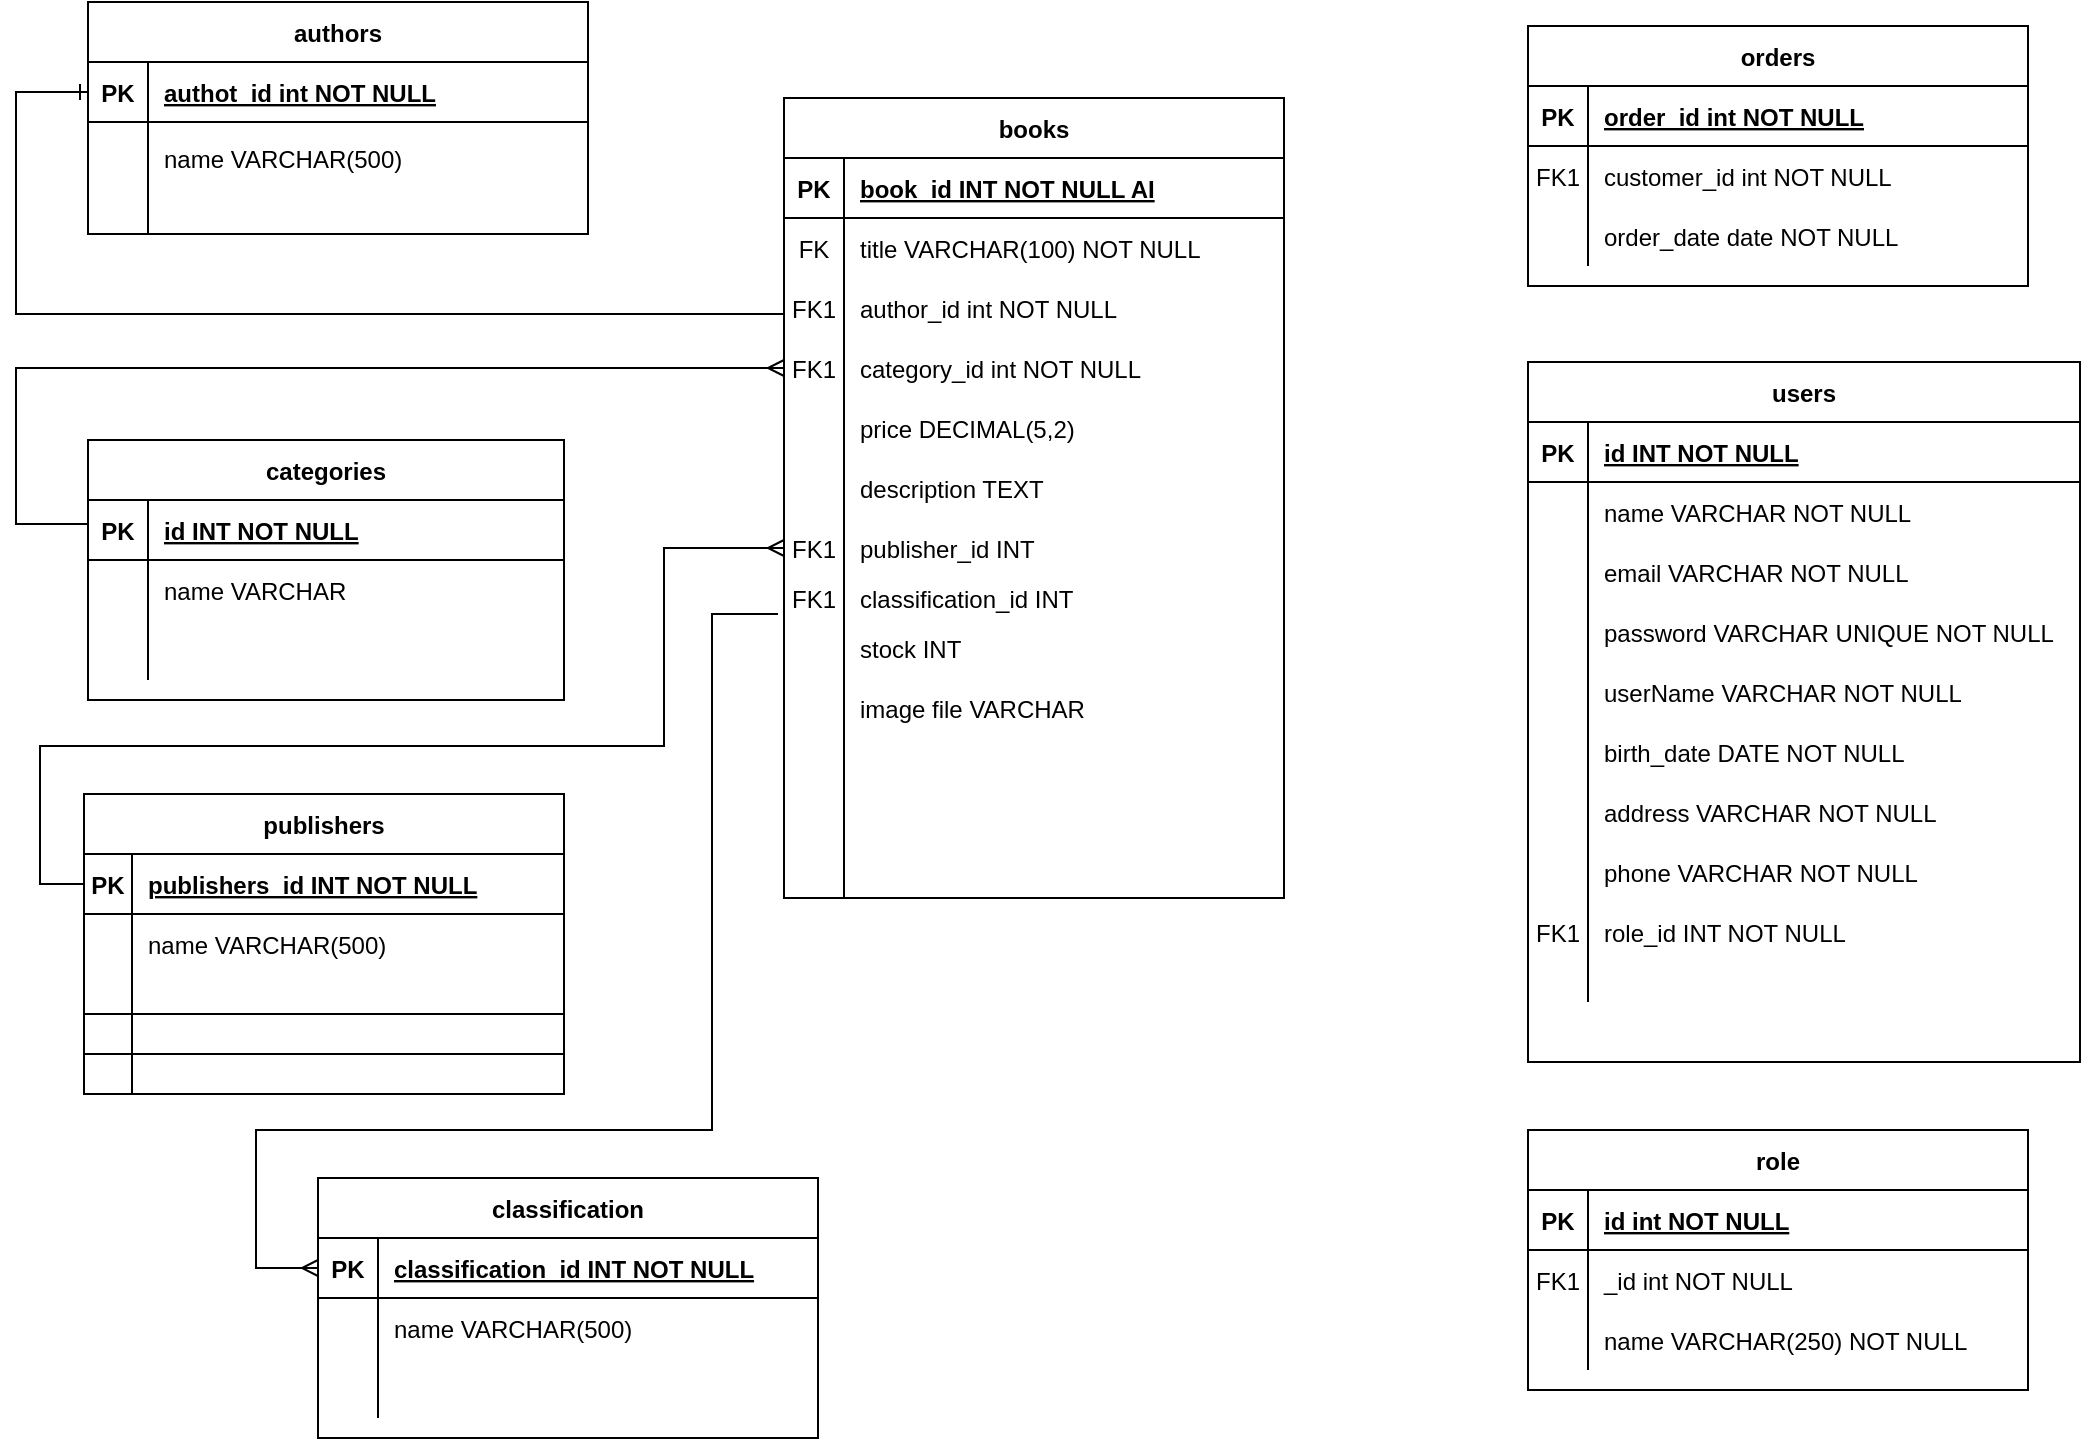 <mxfile version="20.3.6" type="device"><diagram id="R2lEEEUBdFMjLlhIrx00" name="Page-1"><mxGraphModel dx="1343" dy="626" grid="1" gridSize="12" guides="1" tooltips="1" connect="1" arrows="1" fold="1" page="1" pageScale="1" pageWidth="850" pageHeight="1100" math="0" shadow="0" extFonts="Permanent Marker^https://fonts.googleapis.com/css?family=Permanent+Marker"><root><mxCell id="0"/><mxCell id="1" parent="0"/><mxCell id="C-vyLk0tnHw3VtMMgP7b-2" value="orders" style="shape=table;startSize=30;container=1;collapsible=1;childLayout=tableLayout;fixedRows=1;rowLines=0;fontStyle=1;align=center;resizeLast=1;" parent="1" vertex="1"><mxGeometry x="780" y="204" width="250" height="130" as="geometry"/></mxCell><mxCell id="C-vyLk0tnHw3VtMMgP7b-3" value="" style="shape=partialRectangle;collapsible=0;dropTarget=0;pointerEvents=0;fillColor=none;points=[[0,0.5],[1,0.5]];portConstraint=eastwest;top=0;left=0;right=0;bottom=1;" parent="C-vyLk0tnHw3VtMMgP7b-2" vertex="1"><mxGeometry y="30" width="250" height="30" as="geometry"/></mxCell><mxCell id="C-vyLk0tnHw3VtMMgP7b-4" value="PK" style="shape=partialRectangle;overflow=hidden;connectable=0;fillColor=none;top=0;left=0;bottom=0;right=0;fontStyle=1;" parent="C-vyLk0tnHw3VtMMgP7b-3" vertex="1"><mxGeometry width="30" height="30" as="geometry"><mxRectangle width="30" height="30" as="alternateBounds"/></mxGeometry></mxCell><mxCell id="C-vyLk0tnHw3VtMMgP7b-5" value="order_id int NOT NULL " style="shape=partialRectangle;overflow=hidden;connectable=0;fillColor=none;top=0;left=0;bottom=0;right=0;align=left;spacingLeft=6;fontStyle=5;" parent="C-vyLk0tnHw3VtMMgP7b-3" vertex="1"><mxGeometry x="30" width="220" height="30" as="geometry"><mxRectangle width="220" height="30" as="alternateBounds"/></mxGeometry></mxCell><mxCell id="C-vyLk0tnHw3VtMMgP7b-6" value="" style="shape=partialRectangle;collapsible=0;dropTarget=0;pointerEvents=0;fillColor=none;points=[[0,0.5],[1,0.5]];portConstraint=eastwest;top=0;left=0;right=0;bottom=0;" parent="C-vyLk0tnHw3VtMMgP7b-2" vertex="1"><mxGeometry y="60" width="250" height="30" as="geometry"/></mxCell><mxCell id="C-vyLk0tnHw3VtMMgP7b-7" value="FK1" style="shape=partialRectangle;overflow=hidden;connectable=0;fillColor=none;top=0;left=0;bottom=0;right=0;" parent="C-vyLk0tnHw3VtMMgP7b-6" vertex="1"><mxGeometry width="30" height="30" as="geometry"><mxRectangle width="30" height="30" as="alternateBounds"/></mxGeometry></mxCell><mxCell id="C-vyLk0tnHw3VtMMgP7b-8" value="customer_id int NOT NULL" style="shape=partialRectangle;overflow=hidden;connectable=0;fillColor=none;top=0;left=0;bottom=0;right=0;align=left;spacingLeft=6;" parent="C-vyLk0tnHw3VtMMgP7b-6" vertex="1"><mxGeometry x="30" width="220" height="30" as="geometry"><mxRectangle width="220" height="30" as="alternateBounds"/></mxGeometry></mxCell><mxCell id="C-vyLk0tnHw3VtMMgP7b-9" value="" style="shape=partialRectangle;collapsible=0;dropTarget=0;pointerEvents=0;fillColor=none;points=[[0,0.5],[1,0.5]];portConstraint=eastwest;top=0;left=0;right=0;bottom=0;" parent="C-vyLk0tnHw3VtMMgP7b-2" vertex="1"><mxGeometry y="90" width="250" height="30" as="geometry"/></mxCell><mxCell id="C-vyLk0tnHw3VtMMgP7b-10" value="" style="shape=partialRectangle;overflow=hidden;connectable=0;fillColor=none;top=0;left=0;bottom=0;right=0;" parent="C-vyLk0tnHw3VtMMgP7b-9" vertex="1"><mxGeometry width="30" height="30" as="geometry"><mxRectangle width="30" height="30" as="alternateBounds"/></mxGeometry></mxCell><mxCell id="C-vyLk0tnHw3VtMMgP7b-11" value="order_date date NOT NULL" style="shape=partialRectangle;overflow=hidden;connectable=0;fillColor=none;top=0;left=0;bottom=0;right=0;align=left;spacingLeft=6;" parent="C-vyLk0tnHw3VtMMgP7b-9" vertex="1"><mxGeometry x="30" width="220" height="30" as="geometry"><mxRectangle width="220" height="30" as="alternateBounds"/></mxGeometry></mxCell><mxCell id="C-vyLk0tnHw3VtMMgP7b-13" value="books" style="shape=table;startSize=30;container=1;collapsible=1;childLayout=tableLayout;fixedRows=1;rowLines=0;fontStyle=1;align=center;resizeLast=1;" parent="1" vertex="1"><mxGeometry x="408" y="240" width="250" height="400" as="geometry"/></mxCell><mxCell id="C-vyLk0tnHw3VtMMgP7b-14" value="" style="shape=partialRectangle;collapsible=0;dropTarget=0;pointerEvents=0;fillColor=none;points=[[0,0.5],[1,0.5]];portConstraint=eastwest;top=0;left=0;right=0;bottom=1;" parent="C-vyLk0tnHw3VtMMgP7b-13" vertex="1"><mxGeometry y="30" width="250" height="30" as="geometry"/></mxCell><mxCell id="C-vyLk0tnHw3VtMMgP7b-15" value="PK" style="shape=partialRectangle;overflow=hidden;connectable=0;fillColor=none;top=0;left=0;bottom=0;right=0;fontStyle=1;" parent="C-vyLk0tnHw3VtMMgP7b-14" vertex="1"><mxGeometry width="30" height="30" as="geometry"><mxRectangle width="30" height="30" as="alternateBounds"/></mxGeometry></mxCell><mxCell id="C-vyLk0tnHw3VtMMgP7b-16" value="book_id INT NOT NULL AI" style="shape=partialRectangle;overflow=hidden;connectable=0;fillColor=none;top=0;left=0;bottom=0;right=0;align=left;spacingLeft=6;fontStyle=5;" parent="C-vyLk0tnHw3VtMMgP7b-14" vertex="1"><mxGeometry x="30" width="220" height="30" as="geometry"><mxRectangle width="220" height="30" as="alternateBounds"/></mxGeometry></mxCell><mxCell id="XENTmxND5zSIx61BjWk1-49" value="" style="shape=partialRectangle;collapsible=0;dropTarget=0;pointerEvents=0;fillColor=none;points=[[0,0.5],[1,0.5]];portConstraint=eastwest;top=0;left=0;right=0;bottom=0;" parent="C-vyLk0tnHw3VtMMgP7b-13" vertex="1"><mxGeometry y="60" width="250" height="30" as="geometry"/></mxCell><mxCell id="XENTmxND5zSIx61BjWk1-50" value="FK" style="shape=partialRectangle;overflow=hidden;connectable=0;fillColor=none;top=0;left=0;bottom=0;right=0;" parent="XENTmxND5zSIx61BjWk1-49" vertex="1"><mxGeometry width="30" height="30" as="geometry"><mxRectangle width="30" height="30" as="alternateBounds"/></mxGeometry></mxCell><mxCell id="XENTmxND5zSIx61BjWk1-51" value="title VARCHAR(100) NOT NULL" style="shape=partialRectangle;overflow=hidden;connectable=0;fillColor=none;top=0;left=0;bottom=0;right=0;align=left;spacingLeft=6;" parent="XENTmxND5zSIx61BjWk1-49" vertex="1"><mxGeometry x="30" width="220" height="30" as="geometry"><mxRectangle width="220" height="30" as="alternateBounds"/></mxGeometry></mxCell><mxCell id="XENTmxND5zSIx61BjWk1-85" value="" style="shape=partialRectangle;collapsible=0;dropTarget=0;pointerEvents=0;fillColor=none;points=[[0,0.5],[1,0.5]];portConstraint=eastwest;top=0;left=0;right=0;bottom=0;" parent="C-vyLk0tnHw3VtMMgP7b-13" vertex="1"><mxGeometry y="90" width="250" height="30" as="geometry"/></mxCell><mxCell id="XENTmxND5zSIx61BjWk1-86" value="FK1" style="shape=partialRectangle;overflow=hidden;connectable=0;fillColor=none;top=0;left=0;bottom=0;right=0;" parent="XENTmxND5zSIx61BjWk1-85" vertex="1"><mxGeometry width="30" height="30" as="geometry"><mxRectangle width="30" height="30" as="alternateBounds"/></mxGeometry></mxCell><mxCell id="XENTmxND5zSIx61BjWk1-87" value="author_id int NOT NULL" style="shape=partialRectangle;overflow=hidden;connectable=0;fillColor=none;top=0;left=0;bottom=0;right=0;align=left;spacingLeft=6;" parent="XENTmxND5zSIx61BjWk1-85" vertex="1"><mxGeometry x="30" width="220" height="30" as="geometry"><mxRectangle width="220" height="30" as="alternateBounds"/></mxGeometry></mxCell><mxCell id="C-vyLk0tnHw3VtMMgP7b-17" value="" style="shape=partialRectangle;collapsible=0;dropTarget=0;pointerEvents=0;fillColor=none;points=[[0,0.5],[1,0.5]];portConstraint=eastwest;top=0;left=0;right=0;bottom=0;" parent="C-vyLk0tnHw3VtMMgP7b-13" vertex="1"><mxGeometry y="120" width="250" height="30" as="geometry"/></mxCell><mxCell id="C-vyLk0tnHw3VtMMgP7b-18" value="FK1" style="shape=partialRectangle;overflow=hidden;connectable=0;fillColor=none;top=0;left=0;bottom=0;right=0;" parent="C-vyLk0tnHw3VtMMgP7b-17" vertex="1"><mxGeometry width="30" height="30" as="geometry"><mxRectangle width="30" height="30" as="alternateBounds"/></mxGeometry></mxCell><mxCell id="C-vyLk0tnHw3VtMMgP7b-19" value="category_id int NOT NULL" style="shape=partialRectangle;overflow=hidden;connectable=0;fillColor=none;top=0;left=0;bottom=0;right=0;align=left;spacingLeft=6;" parent="C-vyLk0tnHw3VtMMgP7b-17" vertex="1"><mxGeometry x="30" width="220" height="30" as="geometry"><mxRectangle width="220" height="30" as="alternateBounds"/></mxGeometry></mxCell><mxCell id="XENTmxND5zSIx61BjWk1-19" value="" style="shape=partialRectangle;collapsible=0;dropTarget=0;pointerEvents=0;fillColor=none;points=[[0,0.5],[1,0.5]];portConstraint=eastwest;top=0;left=0;right=0;bottom=0;" parent="C-vyLk0tnHw3VtMMgP7b-13" vertex="1"><mxGeometry y="150" width="250" height="30" as="geometry"/></mxCell><mxCell id="XENTmxND5zSIx61BjWk1-20" value="" style="shape=partialRectangle;overflow=hidden;connectable=0;fillColor=none;top=0;left=0;bottom=0;right=0;" parent="XENTmxND5zSIx61BjWk1-19" vertex="1"><mxGeometry width="30" height="30" as="geometry"><mxRectangle width="30" height="30" as="alternateBounds"/></mxGeometry></mxCell><mxCell id="XENTmxND5zSIx61BjWk1-21" value="price DECIMAL(5,2)" style="shape=partialRectangle;overflow=hidden;connectable=0;fillColor=none;top=0;left=0;bottom=0;right=0;align=left;spacingLeft=6;" parent="XENTmxND5zSIx61BjWk1-19" vertex="1"><mxGeometry x="30" width="220" height="30" as="geometry"><mxRectangle width="220" height="30" as="alternateBounds"/></mxGeometry></mxCell><mxCell id="XENTmxND5zSIx61BjWk1-28" value="" style="shape=partialRectangle;collapsible=0;dropTarget=0;pointerEvents=0;fillColor=none;points=[[0,0.5],[1,0.5]];portConstraint=eastwest;top=0;left=0;right=0;bottom=0;" parent="C-vyLk0tnHw3VtMMgP7b-13" vertex="1"><mxGeometry y="180" width="250" height="30" as="geometry"/></mxCell><mxCell id="XENTmxND5zSIx61BjWk1-29" value="" style="shape=partialRectangle;overflow=hidden;connectable=0;fillColor=none;top=0;left=0;bottom=0;right=0;" parent="XENTmxND5zSIx61BjWk1-28" vertex="1"><mxGeometry width="30" height="30" as="geometry"><mxRectangle width="30" height="30" as="alternateBounds"/></mxGeometry></mxCell><mxCell id="XENTmxND5zSIx61BjWk1-30" value="description TEXT" style="shape=partialRectangle;overflow=hidden;connectable=0;fillColor=none;top=0;left=0;bottom=0;right=0;align=left;spacingLeft=6;" parent="XENTmxND5zSIx61BjWk1-28" vertex="1"><mxGeometry x="30" width="220" height="30" as="geometry"><mxRectangle width="220" height="30" as="alternateBounds"/></mxGeometry></mxCell><mxCell id="XENTmxND5zSIx61BjWk1-88" value="" style="shape=partialRectangle;collapsible=0;dropTarget=0;pointerEvents=0;fillColor=none;points=[[0,0.5],[1,0.5]];portConstraint=eastwest;top=0;left=0;right=0;bottom=0;" parent="C-vyLk0tnHw3VtMMgP7b-13" vertex="1"><mxGeometry y="210" width="250" height="30" as="geometry"/></mxCell><mxCell id="XENTmxND5zSIx61BjWk1-89" value="FK1" style="shape=partialRectangle;overflow=hidden;connectable=0;fillColor=none;top=0;left=0;bottom=0;right=0;" parent="XENTmxND5zSIx61BjWk1-88" vertex="1"><mxGeometry width="30" height="30" as="geometry"><mxRectangle width="30" height="30" as="alternateBounds"/></mxGeometry></mxCell><mxCell id="XENTmxND5zSIx61BjWk1-90" value="publisher_id INT" style="shape=partialRectangle;overflow=hidden;connectable=0;fillColor=none;top=0;left=0;bottom=0;right=0;align=left;spacingLeft=6;" parent="XENTmxND5zSIx61BjWk1-88" vertex="1"><mxGeometry x="30" width="220" height="30" as="geometry"><mxRectangle width="220" height="30" as="alternateBounds"/></mxGeometry></mxCell><mxCell id="XENTmxND5zSIx61BjWk1-91" value="" style="shape=partialRectangle;collapsible=0;dropTarget=0;pointerEvents=0;fillColor=none;points=[[0,0.5],[1,0.5]];portConstraint=eastwest;top=0;left=0;right=0;bottom=0;" parent="C-vyLk0tnHw3VtMMgP7b-13" vertex="1"><mxGeometry y="240" width="250" height="20" as="geometry"/></mxCell><mxCell id="XENTmxND5zSIx61BjWk1-92" value="FK1" style="shape=partialRectangle;overflow=hidden;connectable=0;fillColor=none;top=0;left=0;bottom=0;right=0;" parent="XENTmxND5zSIx61BjWk1-91" vertex="1"><mxGeometry width="30" height="20" as="geometry"><mxRectangle width="30" height="20" as="alternateBounds"/></mxGeometry></mxCell><mxCell id="XENTmxND5zSIx61BjWk1-93" value="classification_id INT" style="shape=partialRectangle;overflow=hidden;connectable=0;fillColor=none;top=0;left=0;bottom=0;right=0;align=left;spacingLeft=6;" parent="XENTmxND5zSIx61BjWk1-91" vertex="1"><mxGeometry x="30" width="220" height="20" as="geometry"><mxRectangle width="220" height="20" as="alternateBounds"/></mxGeometry></mxCell><mxCell id="XENTmxND5zSIx61BjWk1-52" value="" style="shape=partialRectangle;collapsible=0;dropTarget=0;pointerEvents=0;fillColor=none;points=[[0,0.5],[1,0.5]];portConstraint=eastwest;top=0;left=0;right=0;bottom=0;" parent="C-vyLk0tnHw3VtMMgP7b-13" vertex="1"><mxGeometry y="260" width="250" height="30" as="geometry"/></mxCell><mxCell id="XENTmxND5zSIx61BjWk1-53" value="" style="shape=partialRectangle;overflow=hidden;connectable=0;fillColor=none;top=0;left=0;bottom=0;right=0;" parent="XENTmxND5zSIx61BjWk1-52" vertex="1"><mxGeometry width="30" height="30" as="geometry"><mxRectangle width="30" height="30" as="alternateBounds"/></mxGeometry></mxCell><mxCell id="XENTmxND5zSIx61BjWk1-54" value="stock INT" style="shape=partialRectangle;overflow=hidden;connectable=0;fillColor=none;top=0;left=0;bottom=0;right=0;align=left;spacingLeft=6;" parent="XENTmxND5zSIx61BjWk1-52" vertex="1"><mxGeometry x="30" width="220" height="30" as="geometry"><mxRectangle width="220" height="30" as="alternateBounds"/></mxGeometry></mxCell><mxCell id="XENTmxND5zSIx61BjWk1-31" value="" style="shape=partialRectangle;collapsible=0;dropTarget=0;pointerEvents=0;fillColor=none;points=[[0,0.5],[1,0.5]];portConstraint=eastwest;top=0;left=0;right=0;bottom=0;" parent="C-vyLk0tnHw3VtMMgP7b-13" vertex="1"><mxGeometry y="290" width="250" height="30" as="geometry"/></mxCell><mxCell id="XENTmxND5zSIx61BjWk1-32" value="" style="shape=partialRectangle;overflow=hidden;connectable=0;fillColor=none;top=0;left=0;bottom=0;right=0;" parent="XENTmxND5zSIx61BjWk1-31" vertex="1"><mxGeometry width="30" height="30" as="geometry"><mxRectangle width="30" height="30" as="alternateBounds"/></mxGeometry></mxCell><mxCell id="XENTmxND5zSIx61BjWk1-33" value="image file VARCHAR" style="shape=partialRectangle;overflow=hidden;connectable=0;fillColor=none;top=0;left=0;bottom=0;right=0;align=left;spacingLeft=6;" parent="XENTmxND5zSIx61BjWk1-31" vertex="1"><mxGeometry x="30" width="220" height="30" as="geometry"><mxRectangle width="220" height="30" as="alternateBounds"/></mxGeometry></mxCell><mxCell id="C-vyLk0tnHw3VtMMgP7b-20" value="" style="shape=partialRectangle;collapsible=0;dropTarget=0;pointerEvents=0;fillColor=none;points=[[0,0.5],[1,0.5]];portConstraint=eastwest;top=0;left=0;right=0;bottom=0;" parent="C-vyLk0tnHw3VtMMgP7b-13" vertex="1"><mxGeometry y="320" width="250" height="30" as="geometry"/></mxCell><mxCell id="C-vyLk0tnHw3VtMMgP7b-21" value="" style="shape=partialRectangle;overflow=hidden;connectable=0;fillColor=none;top=0;left=0;bottom=0;right=0;" parent="C-vyLk0tnHw3VtMMgP7b-20" vertex="1"><mxGeometry width="30" height="30" as="geometry"><mxRectangle width="30" height="30" as="alternateBounds"/></mxGeometry></mxCell><mxCell id="C-vyLk0tnHw3VtMMgP7b-22" value="" style="shape=partialRectangle;overflow=hidden;connectable=0;fillColor=none;top=0;left=0;bottom=0;right=0;align=left;spacingLeft=6;" parent="C-vyLk0tnHw3VtMMgP7b-20" vertex="1"><mxGeometry x="30" width="220" height="30" as="geometry"><mxRectangle width="220" height="30" as="alternateBounds"/></mxGeometry></mxCell><mxCell id="XENTmxND5zSIx61BjWk1-22" value="" style="shape=partialRectangle;collapsible=0;dropTarget=0;pointerEvents=0;fillColor=none;points=[[0,0.5],[1,0.5]];portConstraint=eastwest;top=0;left=0;right=0;bottom=0;" parent="C-vyLk0tnHw3VtMMgP7b-13" vertex="1"><mxGeometry y="350" width="250" height="30" as="geometry"/></mxCell><mxCell id="XENTmxND5zSIx61BjWk1-23" value="" style="shape=partialRectangle;overflow=hidden;connectable=0;fillColor=none;top=0;left=0;bottom=0;right=0;" parent="XENTmxND5zSIx61BjWk1-22" vertex="1"><mxGeometry width="30" height="30" as="geometry"><mxRectangle width="30" height="30" as="alternateBounds"/></mxGeometry></mxCell><mxCell id="XENTmxND5zSIx61BjWk1-24" value="" style="shape=partialRectangle;overflow=hidden;connectable=0;fillColor=none;top=0;left=0;bottom=0;right=0;align=left;spacingLeft=6;" parent="XENTmxND5zSIx61BjWk1-22" vertex="1"><mxGeometry x="30" width="220" height="30" as="geometry"><mxRectangle width="220" height="30" as="alternateBounds"/></mxGeometry></mxCell><mxCell id="XENTmxND5zSIx61BjWk1-25" value="" style="shape=partialRectangle;collapsible=0;dropTarget=0;pointerEvents=0;fillColor=none;points=[[0,0.5],[1,0.5]];portConstraint=eastwest;top=0;left=0;right=0;bottom=0;" parent="C-vyLk0tnHw3VtMMgP7b-13" vertex="1"><mxGeometry y="380" width="250" height="20" as="geometry"/></mxCell><mxCell id="XENTmxND5zSIx61BjWk1-26" value="" style="shape=partialRectangle;overflow=hidden;connectable=0;fillColor=none;top=0;left=0;bottom=0;right=0;" parent="XENTmxND5zSIx61BjWk1-25" vertex="1"><mxGeometry width="30" height="20" as="geometry"><mxRectangle width="30" height="20" as="alternateBounds"/></mxGeometry></mxCell><mxCell id="XENTmxND5zSIx61BjWk1-27" value="" style="shape=partialRectangle;overflow=hidden;connectable=0;fillColor=none;top=0;left=0;bottom=0;right=0;align=left;spacingLeft=6;" parent="XENTmxND5zSIx61BjWk1-25" vertex="1"><mxGeometry x="30" width="220" height="20" as="geometry"><mxRectangle width="220" height="20" as="alternateBounds"/></mxGeometry></mxCell><mxCell id="C-vyLk0tnHw3VtMMgP7b-23" value="users" style="shape=table;startSize=30;container=1;collapsible=1;childLayout=tableLayout;fixedRows=1;rowLines=0;fontStyle=1;align=center;resizeLast=1;" parent="1" vertex="1"><mxGeometry x="780" y="372" width="276" height="350" as="geometry"/></mxCell><mxCell id="C-vyLk0tnHw3VtMMgP7b-24" value="" style="shape=partialRectangle;collapsible=0;dropTarget=0;pointerEvents=0;fillColor=none;points=[[0,0.5],[1,0.5]];portConstraint=eastwest;top=0;left=0;right=0;bottom=1;" parent="C-vyLk0tnHw3VtMMgP7b-23" vertex="1"><mxGeometry y="30" width="276" height="30" as="geometry"/></mxCell><mxCell id="C-vyLk0tnHw3VtMMgP7b-25" value="PK" style="shape=partialRectangle;overflow=hidden;connectable=0;fillColor=none;top=0;left=0;bottom=0;right=0;fontStyle=1;" parent="C-vyLk0tnHw3VtMMgP7b-24" vertex="1"><mxGeometry width="30" height="30" as="geometry"><mxRectangle width="30" height="30" as="alternateBounds"/></mxGeometry></mxCell><mxCell id="C-vyLk0tnHw3VtMMgP7b-26" value="id INT NOT NULL " style="shape=partialRectangle;overflow=hidden;connectable=0;fillColor=none;top=0;left=0;bottom=0;right=0;align=left;spacingLeft=6;fontStyle=5;" parent="C-vyLk0tnHw3VtMMgP7b-24" vertex="1"><mxGeometry x="30" width="246" height="30" as="geometry"><mxRectangle width="246" height="30" as="alternateBounds"/></mxGeometry></mxCell><mxCell id="C-vyLk0tnHw3VtMMgP7b-27" value="" style="shape=partialRectangle;collapsible=0;dropTarget=0;pointerEvents=0;fillColor=none;points=[[0,0.5],[1,0.5]];portConstraint=eastwest;top=0;left=0;right=0;bottom=0;" parent="C-vyLk0tnHw3VtMMgP7b-23" vertex="1"><mxGeometry y="60" width="276" height="30" as="geometry"/></mxCell><mxCell id="C-vyLk0tnHw3VtMMgP7b-28" value="" style="shape=partialRectangle;overflow=hidden;connectable=0;fillColor=none;top=0;left=0;bottom=0;right=0;" parent="C-vyLk0tnHw3VtMMgP7b-27" vertex="1"><mxGeometry width="30" height="30" as="geometry"><mxRectangle width="30" height="30" as="alternateBounds"/></mxGeometry></mxCell><mxCell id="C-vyLk0tnHw3VtMMgP7b-29" value="name VARCHAR NOT NULL" style="shape=partialRectangle;overflow=hidden;connectable=0;fillColor=none;top=0;left=0;bottom=0;right=0;align=left;spacingLeft=6;" parent="C-vyLk0tnHw3VtMMgP7b-27" vertex="1"><mxGeometry x="30" width="246" height="30" as="geometry"><mxRectangle width="246" height="30" as="alternateBounds"/></mxGeometry></mxCell><mxCell id="XENTmxND5zSIx61BjWk1-1" value="" style="shape=partialRectangle;collapsible=0;dropTarget=0;pointerEvents=0;fillColor=none;points=[[0,0.5],[1,0.5]];portConstraint=eastwest;top=0;left=0;right=0;bottom=0;" parent="C-vyLk0tnHw3VtMMgP7b-23" vertex="1"><mxGeometry y="90" width="276" height="30" as="geometry"/></mxCell><mxCell id="XENTmxND5zSIx61BjWk1-2" value="" style="shape=partialRectangle;overflow=hidden;connectable=0;fillColor=none;top=0;left=0;bottom=0;right=0;" parent="XENTmxND5zSIx61BjWk1-1" vertex="1"><mxGeometry width="30" height="30" as="geometry"><mxRectangle width="30" height="30" as="alternateBounds"/></mxGeometry></mxCell><mxCell id="XENTmxND5zSIx61BjWk1-3" value="email VARCHAR NOT NULL" style="shape=partialRectangle;overflow=hidden;connectable=0;fillColor=none;top=0;left=0;bottom=0;right=0;align=left;spacingLeft=6;" parent="XENTmxND5zSIx61BjWk1-1" vertex="1"><mxGeometry x="30" width="246" height="30" as="geometry"><mxRectangle width="246" height="30" as="alternateBounds"/></mxGeometry></mxCell><mxCell id="XENTmxND5zSIx61BjWk1-4" value="" style="shape=partialRectangle;collapsible=0;dropTarget=0;pointerEvents=0;fillColor=none;points=[[0,0.5],[1,0.5]];portConstraint=eastwest;top=0;left=0;right=0;bottom=0;" parent="C-vyLk0tnHw3VtMMgP7b-23" vertex="1"><mxGeometry y="120" width="276" height="30" as="geometry"/></mxCell><mxCell id="XENTmxND5zSIx61BjWk1-5" value="" style="shape=partialRectangle;overflow=hidden;connectable=0;fillColor=none;top=0;left=0;bottom=0;right=0;" parent="XENTmxND5zSIx61BjWk1-4" vertex="1"><mxGeometry width="30" height="30" as="geometry"><mxRectangle width="30" height="30" as="alternateBounds"/></mxGeometry></mxCell><mxCell id="XENTmxND5zSIx61BjWk1-6" value="password VARCHAR UNIQUE NOT NULL" style="shape=partialRectangle;overflow=hidden;connectable=0;fillColor=none;top=0;left=0;bottom=0;right=0;align=left;spacingLeft=6;" parent="XENTmxND5zSIx61BjWk1-4" vertex="1"><mxGeometry x="30" width="246" height="30" as="geometry"><mxRectangle width="246" height="30" as="alternateBounds"/></mxGeometry></mxCell><mxCell id="XENTmxND5zSIx61BjWk1-7" value="" style="shape=partialRectangle;collapsible=0;dropTarget=0;pointerEvents=0;fillColor=none;points=[[0,0.5],[1,0.5]];portConstraint=eastwest;top=0;left=0;right=0;bottom=0;" parent="C-vyLk0tnHw3VtMMgP7b-23" vertex="1"><mxGeometry y="150" width="276" height="30" as="geometry"/></mxCell><mxCell id="XENTmxND5zSIx61BjWk1-8" value="" style="shape=partialRectangle;overflow=hidden;connectable=0;fillColor=none;top=0;left=0;bottom=0;right=0;" parent="XENTmxND5zSIx61BjWk1-7" vertex="1"><mxGeometry width="30" height="30" as="geometry"><mxRectangle width="30" height="30" as="alternateBounds"/></mxGeometry></mxCell><mxCell id="XENTmxND5zSIx61BjWk1-9" value="userName VARCHAR NOT NULL" style="shape=partialRectangle;overflow=hidden;connectable=0;fillColor=none;top=0;left=0;bottom=0;right=0;align=left;spacingLeft=6;" parent="XENTmxND5zSIx61BjWk1-7" vertex="1"><mxGeometry x="30" width="246" height="30" as="geometry"><mxRectangle width="246" height="30" as="alternateBounds"/></mxGeometry></mxCell><mxCell id="XENTmxND5zSIx61BjWk1-10" value="" style="shape=partialRectangle;collapsible=0;dropTarget=0;pointerEvents=0;fillColor=none;points=[[0,0.5],[1,0.5]];portConstraint=eastwest;top=0;left=0;right=0;bottom=0;" parent="C-vyLk0tnHw3VtMMgP7b-23" vertex="1"><mxGeometry y="180" width="276" height="30" as="geometry"/></mxCell><mxCell id="XENTmxND5zSIx61BjWk1-11" value="" style="shape=partialRectangle;overflow=hidden;connectable=0;fillColor=none;top=0;left=0;bottom=0;right=0;" parent="XENTmxND5zSIx61BjWk1-10" vertex="1"><mxGeometry width="30" height="30" as="geometry"><mxRectangle width="30" height="30" as="alternateBounds"/></mxGeometry></mxCell><mxCell id="XENTmxND5zSIx61BjWk1-12" value="birth_date DATE NOT NULL" style="shape=partialRectangle;overflow=hidden;connectable=0;fillColor=none;top=0;left=0;bottom=0;right=0;align=left;spacingLeft=6;" parent="XENTmxND5zSIx61BjWk1-10" vertex="1"><mxGeometry x="30" width="246" height="30" as="geometry"><mxRectangle width="246" height="30" as="alternateBounds"/></mxGeometry></mxCell><mxCell id="XENTmxND5zSIx61BjWk1-13" value="" style="shape=partialRectangle;collapsible=0;dropTarget=0;pointerEvents=0;fillColor=none;points=[[0,0.5],[1,0.5]];portConstraint=eastwest;top=0;left=0;right=0;bottom=0;" parent="C-vyLk0tnHw3VtMMgP7b-23" vertex="1"><mxGeometry y="210" width="276" height="30" as="geometry"/></mxCell><mxCell id="XENTmxND5zSIx61BjWk1-14" value="" style="shape=partialRectangle;overflow=hidden;connectable=0;fillColor=none;top=0;left=0;bottom=0;right=0;" parent="XENTmxND5zSIx61BjWk1-13" vertex="1"><mxGeometry width="30" height="30" as="geometry"><mxRectangle width="30" height="30" as="alternateBounds"/></mxGeometry></mxCell><mxCell id="XENTmxND5zSIx61BjWk1-15" value="address VARCHAR NOT NULL" style="shape=partialRectangle;overflow=hidden;connectable=0;fillColor=none;top=0;left=0;bottom=0;right=0;align=left;spacingLeft=6;" parent="XENTmxND5zSIx61BjWk1-13" vertex="1"><mxGeometry x="30" width="246" height="30" as="geometry"><mxRectangle width="246" height="30" as="alternateBounds"/></mxGeometry></mxCell><mxCell id="XENTmxND5zSIx61BjWk1-16" value="" style="shape=partialRectangle;collapsible=0;dropTarget=0;pointerEvents=0;fillColor=none;points=[[0,0.5],[1,0.5]];portConstraint=eastwest;top=0;left=0;right=0;bottom=0;" parent="C-vyLk0tnHw3VtMMgP7b-23" vertex="1"><mxGeometry y="240" width="276" height="30" as="geometry"/></mxCell><mxCell id="XENTmxND5zSIx61BjWk1-17" value="" style="shape=partialRectangle;overflow=hidden;connectable=0;fillColor=none;top=0;left=0;bottom=0;right=0;" parent="XENTmxND5zSIx61BjWk1-16" vertex="1"><mxGeometry width="30" height="30" as="geometry"><mxRectangle width="30" height="30" as="alternateBounds"/></mxGeometry></mxCell><mxCell id="XENTmxND5zSIx61BjWk1-18" value="phone VARCHAR NOT NULL" style="shape=partialRectangle;overflow=hidden;connectable=0;fillColor=none;top=0;left=0;bottom=0;right=0;align=left;spacingLeft=6;" parent="XENTmxND5zSIx61BjWk1-16" vertex="1"><mxGeometry x="30" width="246" height="30" as="geometry"><mxRectangle width="246" height="30" as="alternateBounds"/></mxGeometry></mxCell><mxCell id="S1JMa7YJGOVisdGPobsG-14" value="" style="shape=partialRectangle;collapsible=0;dropTarget=0;pointerEvents=0;fillColor=none;points=[[0,0.5],[1,0.5]];portConstraint=eastwest;top=0;left=0;right=0;bottom=0;" parent="C-vyLk0tnHw3VtMMgP7b-23" vertex="1"><mxGeometry y="270" width="276" height="30" as="geometry"/></mxCell><mxCell id="S1JMa7YJGOVisdGPobsG-15" value="FK1" style="shape=partialRectangle;overflow=hidden;connectable=0;fillColor=none;top=0;left=0;bottom=0;right=0;" parent="S1JMa7YJGOVisdGPobsG-14" vertex="1"><mxGeometry width="30" height="30" as="geometry"><mxRectangle width="30" height="30" as="alternateBounds"/></mxGeometry></mxCell><mxCell id="S1JMa7YJGOVisdGPobsG-16" value="role_id INT NOT NULL" style="shape=partialRectangle;overflow=hidden;connectable=0;fillColor=none;top=0;left=0;bottom=0;right=0;align=left;spacingLeft=6;" parent="S1JMa7YJGOVisdGPobsG-14" vertex="1"><mxGeometry x="30" width="246" height="30" as="geometry"><mxRectangle width="246" height="30" as="alternateBounds"/></mxGeometry></mxCell><mxCell id="S1JMa7YJGOVisdGPobsG-11" value="" style="shape=partialRectangle;collapsible=0;dropTarget=0;pointerEvents=0;fillColor=none;points=[[0,0.5],[1,0.5]];portConstraint=eastwest;top=0;left=0;right=0;bottom=0;" parent="C-vyLk0tnHw3VtMMgP7b-23" vertex="1"><mxGeometry y="300" width="276" height="20" as="geometry"/></mxCell><mxCell id="S1JMa7YJGOVisdGPobsG-12" value="" style="shape=partialRectangle;overflow=hidden;connectable=0;fillColor=none;top=0;left=0;bottom=0;right=0;" parent="S1JMa7YJGOVisdGPobsG-11" vertex="1"><mxGeometry width="30" height="20" as="geometry"><mxRectangle width="30" height="20" as="alternateBounds"/></mxGeometry></mxCell><mxCell id="S1JMa7YJGOVisdGPobsG-13" value="" style="shape=partialRectangle;overflow=hidden;connectable=0;fillColor=none;top=0;left=0;bottom=0;right=0;align=left;spacingLeft=6;" parent="S1JMa7YJGOVisdGPobsG-11" vertex="1"><mxGeometry x="30" width="246" height="20" as="geometry"><mxRectangle width="246" height="20" as="alternateBounds"/></mxGeometry></mxCell><mxCell id="XENTmxND5zSIx61BjWk1-34" value="categories" style="shape=table;startSize=30;container=1;collapsible=1;childLayout=tableLayout;fixedRows=1;rowLines=0;fontStyle=1;align=center;resizeLast=1;" parent="1" vertex="1"><mxGeometry x="60" y="411" width="238" height="130" as="geometry"><mxRectangle x="60" y="411" width="108" height="30" as="alternateBounds"/></mxGeometry></mxCell><mxCell id="XENTmxND5zSIx61BjWk1-35" value="" style="shape=partialRectangle;collapsible=0;dropTarget=0;pointerEvents=0;fillColor=none;points=[[0,0.5],[1,0.5]];portConstraint=eastwest;top=0;left=0;right=0;bottom=1;" parent="XENTmxND5zSIx61BjWk1-34" vertex="1"><mxGeometry y="30" width="238" height="30" as="geometry"/></mxCell><mxCell id="XENTmxND5zSIx61BjWk1-36" value="PK" style="shape=partialRectangle;overflow=hidden;connectable=0;fillColor=none;top=0;left=0;bottom=0;right=0;fontStyle=1;" parent="XENTmxND5zSIx61BjWk1-35" vertex="1"><mxGeometry width="30" height="30" as="geometry"><mxRectangle width="30" height="30" as="alternateBounds"/></mxGeometry></mxCell><mxCell id="XENTmxND5zSIx61BjWk1-37" value="id INT NOT NULL " style="shape=partialRectangle;overflow=hidden;connectable=0;fillColor=none;top=0;left=0;bottom=0;right=0;align=left;spacingLeft=6;fontStyle=5;" parent="XENTmxND5zSIx61BjWk1-35" vertex="1"><mxGeometry x="30" width="208" height="30" as="geometry"><mxRectangle width="208" height="30" as="alternateBounds"/></mxGeometry></mxCell><mxCell id="XENTmxND5zSIx61BjWk1-38" value="" style="shape=partialRectangle;collapsible=0;dropTarget=0;pointerEvents=0;fillColor=none;points=[[0,0.5],[1,0.5]];portConstraint=eastwest;top=0;left=0;right=0;bottom=0;" parent="XENTmxND5zSIx61BjWk1-34" vertex="1"><mxGeometry y="60" width="238" height="30" as="geometry"/></mxCell><mxCell id="XENTmxND5zSIx61BjWk1-39" value="" style="shape=partialRectangle;overflow=hidden;connectable=0;fillColor=none;top=0;left=0;bottom=0;right=0;" parent="XENTmxND5zSIx61BjWk1-38" vertex="1"><mxGeometry width="30" height="30" as="geometry"><mxRectangle width="30" height="30" as="alternateBounds"/></mxGeometry></mxCell><mxCell id="XENTmxND5zSIx61BjWk1-40" value="name VARCHAR" style="shape=partialRectangle;overflow=hidden;connectable=0;fillColor=none;top=0;left=0;bottom=0;right=0;align=left;spacingLeft=6;" parent="XENTmxND5zSIx61BjWk1-38" vertex="1"><mxGeometry x="30" width="208" height="30" as="geometry"><mxRectangle width="208" height="30" as="alternateBounds"/></mxGeometry></mxCell><mxCell id="XENTmxND5zSIx61BjWk1-41" value="" style="shape=partialRectangle;collapsible=0;dropTarget=0;pointerEvents=0;fillColor=none;points=[[0,0.5],[1,0.5]];portConstraint=eastwest;top=0;left=0;right=0;bottom=0;" parent="XENTmxND5zSIx61BjWk1-34" vertex="1"><mxGeometry y="90" width="238" height="30" as="geometry"/></mxCell><mxCell id="XENTmxND5zSIx61BjWk1-42" value="" style="shape=partialRectangle;overflow=hidden;connectable=0;fillColor=none;top=0;left=0;bottom=0;right=0;" parent="XENTmxND5zSIx61BjWk1-41" vertex="1"><mxGeometry width="30" height="30" as="geometry"><mxRectangle width="30" height="30" as="alternateBounds"/></mxGeometry></mxCell><mxCell id="XENTmxND5zSIx61BjWk1-43" value="" style="shape=partialRectangle;overflow=hidden;connectable=0;fillColor=none;top=0;left=0;bottom=0;right=0;align=left;spacingLeft=6;" parent="XENTmxND5zSIx61BjWk1-41" vertex="1"><mxGeometry x="30" width="208" height="30" as="geometry"><mxRectangle width="208" height="30" as="alternateBounds"/></mxGeometry></mxCell><mxCell id="XENTmxND5zSIx61BjWk1-55" value="classification" style="shape=table;startSize=30;container=1;collapsible=1;childLayout=tableLayout;fixedRows=1;rowLines=0;fontStyle=1;align=center;resizeLast=1;" parent="1" vertex="1"><mxGeometry x="175" y="780" width="250" height="130" as="geometry"/></mxCell><mxCell id="XENTmxND5zSIx61BjWk1-56" value="" style="shape=partialRectangle;collapsible=0;dropTarget=0;pointerEvents=0;fillColor=none;points=[[0,0.5],[1,0.5]];portConstraint=eastwest;top=0;left=0;right=0;bottom=1;" parent="XENTmxND5zSIx61BjWk1-55" vertex="1"><mxGeometry y="30" width="250" height="30" as="geometry"/></mxCell><mxCell id="XENTmxND5zSIx61BjWk1-57" value="PK" style="shape=partialRectangle;overflow=hidden;connectable=0;fillColor=none;top=0;left=0;bottom=0;right=0;fontStyle=1;" parent="XENTmxND5zSIx61BjWk1-56" vertex="1"><mxGeometry width="30" height="30" as="geometry"><mxRectangle width="30" height="30" as="alternateBounds"/></mxGeometry></mxCell><mxCell id="XENTmxND5zSIx61BjWk1-58" value="classification_id INT NOT NULL " style="shape=partialRectangle;overflow=hidden;connectable=0;fillColor=none;top=0;left=0;bottom=0;right=0;align=left;spacingLeft=6;fontStyle=5;" parent="XENTmxND5zSIx61BjWk1-56" vertex="1"><mxGeometry x="30" width="220" height="30" as="geometry"><mxRectangle width="220" height="30" as="alternateBounds"/></mxGeometry></mxCell><mxCell id="XENTmxND5zSIx61BjWk1-62" value="" style="shape=partialRectangle;collapsible=0;dropTarget=0;pointerEvents=0;fillColor=none;points=[[0,0.5],[1,0.5]];portConstraint=eastwest;top=0;left=0;right=0;bottom=0;" parent="XENTmxND5zSIx61BjWk1-55" vertex="1"><mxGeometry y="60" width="250" height="30" as="geometry"/></mxCell><mxCell id="XENTmxND5zSIx61BjWk1-63" value="" style="shape=partialRectangle;overflow=hidden;connectable=0;fillColor=none;top=0;left=0;bottom=0;right=0;" parent="XENTmxND5zSIx61BjWk1-62" vertex="1"><mxGeometry width="30" height="30" as="geometry"><mxRectangle width="30" height="30" as="alternateBounds"/></mxGeometry></mxCell><mxCell id="XENTmxND5zSIx61BjWk1-64" value="name VARCHAR(500)" style="shape=partialRectangle;overflow=hidden;connectable=0;fillColor=none;top=0;left=0;bottom=0;right=0;align=left;spacingLeft=6;" parent="XENTmxND5zSIx61BjWk1-62" vertex="1"><mxGeometry x="30" width="220" height="30" as="geometry"><mxRectangle width="220" height="30" as="alternateBounds"/></mxGeometry></mxCell><mxCell id="XENTmxND5zSIx61BjWk1-59" value="" style="shape=partialRectangle;collapsible=0;dropTarget=0;pointerEvents=0;fillColor=none;points=[[0,0.5],[1,0.5]];portConstraint=eastwest;top=0;left=0;right=0;bottom=0;" parent="XENTmxND5zSIx61BjWk1-55" vertex="1"><mxGeometry y="90" width="250" height="30" as="geometry"/></mxCell><mxCell id="XENTmxND5zSIx61BjWk1-60" value="" style="shape=partialRectangle;overflow=hidden;connectable=0;fillColor=none;top=0;left=0;bottom=0;right=0;" parent="XENTmxND5zSIx61BjWk1-59" vertex="1"><mxGeometry width="30" height="30" as="geometry"><mxRectangle width="30" height="30" as="alternateBounds"/></mxGeometry></mxCell><mxCell id="XENTmxND5zSIx61BjWk1-61" value="" style="shape=partialRectangle;overflow=hidden;connectable=0;fillColor=none;top=0;left=0;bottom=0;right=0;align=left;spacingLeft=6;" parent="XENTmxND5zSIx61BjWk1-59" vertex="1"><mxGeometry x="30" width="220" height="30" as="geometry"><mxRectangle width="220" height="30" as="alternateBounds"/></mxGeometry></mxCell><mxCell id="XENTmxND5zSIx61BjWk1-65" value="authors" style="shape=table;startSize=30;container=1;collapsible=1;childLayout=tableLayout;fixedRows=1;rowLines=0;fontStyle=1;align=center;resizeLast=1;" parent="1" vertex="1"><mxGeometry x="60" y="192" width="250" height="116" as="geometry"/></mxCell><mxCell id="XENTmxND5zSIx61BjWk1-66" value="" style="shape=partialRectangle;collapsible=0;dropTarget=0;pointerEvents=0;fillColor=none;points=[[0,0.5],[1,0.5]];portConstraint=eastwest;top=0;left=0;right=0;bottom=1;" parent="XENTmxND5zSIx61BjWk1-65" vertex="1"><mxGeometry y="30" width="250" height="30" as="geometry"/></mxCell><mxCell id="XENTmxND5zSIx61BjWk1-67" value="PK" style="shape=partialRectangle;overflow=hidden;connectable=0;fillColor=none;top=0;left=0;bottom=0;right=0;fontStyle=1;" parent="XENTmxND5zSIx61BjWk1-66" vertex="1"><mxGeometry width="30" height="30" as="geometry"><mxRectangle width="30" height="30" as="alternateBounds"/></mxGeometry></mxCell><mxCell id="XENTmxND5zSIx61BjWk1-68" value="authot_id int NOT NULL " style="shape=partialRectangle;overflow=hidden;connectable=0;fillColor=none;top=0;left=0;bottom=0;right=0;align=left;spacingLeft=6;fontStyle=5;" parent="XENTmxND5zSIx61BjWk1-66" vertex="1"><mxGeometry x="30" width="220" height="30" as="geometry"><mxRectangle width="220" height="30" as="alternateBounds"/></mxGeometry></mxCell><mxCell id="XENTmxND5zSIx61BjWk1-72" value="" style="shape=partialRectangle;collapsible=0;dropTarget=0;pointerEvents=0;fillColor=none;points=[[0,0.5],[1,0.5]];portConstraint=eastwest;top=0;left=0;right=0;bottom=0;" parent="XENTmxND5zSIx61BjWk1-65" vertex="1"><mxGeometry y="60" width="250" height="36" as="geometry"/></mxCell><mxCell id="XENTmxND5zSIx61BjWk1-73" value="" style="shape=partialRectangle;overflow=hidden;connectable=0;fillColor=none;top=0;left=0;bottom=0;right=0;" parent="XENTmxND5zSIx61BjWk1-72" vertex="1"><mxGeometry width="30" height="36" as="geometry"><mxRectangle width="30" height="36" as="alternateBounds"/></mxGeometry></mxCell><mxCell id="XENTmxND5zSIx61BjWk1-74" value="name VARCHAR(500)" style="shape=partialRectangle;overflow=hidden;connectable=0;fillColor=none;top=0;left=0;bottom=0;right=0;align=left;spacingLeft=6;" parent="XENTmxND5zSIx61BjWk1-72" vertex="1"><mxGeometry x="30" width="220" height="36" as="geometry"><mxRectangle width="220" height="36" as="alternateBounds"/></mxGeometry></mxCell><mxCell id="XENTmxND5zSIx61BjWk1-69" value="" style="shape=partialRectangle;collapsible=0;dropTarget=0;pointerEvents=0;fillColor=none;points=[[0,0.5],[1,0.5]];portConstraint=eastwest;top=0;left=0;right=0;bottom=0;" parent="XENTmxND5zSIx61BjWk1-65" vertex="1"><mxGeometry y="96" width="250" height="20" as="geometry"/></mxCell><mxCell id="XENTmxND5zSIx61BjWk1-70" value="" style="shape=partialRectangle;overflow=hidden;connectable=0;fillColor=none;top=0;left=0;bottom=0;right=0;" parent="XENTmxND5zSIx61BjWk1-69" vertex="1"><mxGeometry width="30" height="20" as="geometry"><mxRectangle width="30" height="20" as="alternateBounds"/></mxGeometry></mxCell><mxCell id="XENTmxND5zSIx61BjWk1-71" value="" style="shape=partialRectangle;overflow=hidden;connectable=0;fillColor=none;top=0;left=0;bottom=0;right=0;align=left;spacingLeft=6;" parent="XENTmxND5zSIx61BjWk1-69" vertex="1"><mxGeometry x="30" width="220" height="20" as="geometry"><mxRectangle width="220" height="20" as="alternateBounds"/></mxGeometry></mxCell><mxCell id="XENTmxND5zSIx61BjWk1-75" value="publishers" style="shape=table;startSize=30;container=1;collapsible=1;childLayout=tableLayout;fixedRows=1;rowLines=0;fontStyle=1;align=center;resizeLast=1;" parent="1" vertex="1"><mxGeometry x="58" y="588" width="240" height="150" as="geometry"/></mxCell><mxCell id="S1JMa7YJGOVisdGPobsG-30" value="" style="shape=partialRectangle;collapsible=0;dropTarget=0;pointerEvents=0;fillColor=none;points=[[0,0.5],[1,0.5]];portConstraint=eastwest;top=0;left=0;right=0;bottom=1;" parent="XENTmxND5zSIx61BjWk1-75" vertex="1"><mxGeometry y="30" width="240" height="30" as="geometry"/></mxCell><mxCell id="S1JMa7YJGOVisdGPobsG-31" value="PK" style="shape=partialRectangle;overflow=hidden;connectable=0;fillColor=none;top=0;left=0;bottom=0;right=0;fontStyle=1;" parent="S1JMa7YJGOVisdGPobsG-30" vertex="1"><mxGeometry width="24" height="30" as="geometry"><mxRectangle width="24" height="30" as="alternateBounds"/></mxGeometry></mxCell><mxCell id="S1JMa7YJGOVisdGPobsG-32" value="publishers_id INT NOT NULL " style="shape=partialRectangle;overflow=hidden;connectable=0;fillColor=none;top=0;left=0;bottom=0;right=0;align=left;spacingLeft=6;fontStyle=5;" parent="S1JMa7YJGOVisdGPobsG-30" vertex="1"><mxGeometry x="24" width="216" height="30" as="geometry"><mxRectangle width="216" height="30" as="alternateBounds"/></mxGeometry></mxCell><mxCell id="XENTmxND5zSIx61BjWk1-82" value="" style="shape=partialRectangle;collapsible=0;dropTarget=0;pointerEvents=0;fillColor=none;points=[[0,0.5],[1,0.5]];portConstraint=eastwest;top=0;left=0;right=0;bottom=0;" parent="XENTmxND5zSIx61BjWk1-75" vertex="1"><mxGeometry y="60" width="240" height="30" as="geometry"/></mxCell><mxCell id="XENTmxND5zSIx61BjWk1-83" value="" style="shape=partialRectangle;overflow=hidden;connectable=0;fillColor=none;top=0;left=0;bottom=0;right=0;" parent="XENTmxND5zSIx61BjWk1-82" vertex="1"><mxGeometry width="24" height="30" as="geometry"><mxRectangle width="24" height="30" as="alternateBounds"/></mxGeometry></mxCell><mxCell id="XENTmxND5zSIx61BjWk1-84" value="name VARCHAR(500)" style="shape=partialRectangle;overflow=hidden;connectable=0;fillColor=none;top=0;left=0;bottom=0;right=0;align=left;spacingLeft=6;" parent="XENTmxND5zSIx61BjWk1-82" vertex="1"><mxGeometry x="24" width="216" height="30" as="geometry"><mxRectangle width="216" height="30" as="alternateBounds"/></mxGeometry></mxCell><mxCell id="S1JMa7YJGOVisdGPobsG-27" value="" style="shape=partialRectangle;collapsible=0;dropTarget=0;pointerEvents=0;fillColor=none;points=[[0,0.5],[1,0.5]];portConstraint=eastwest;top=0;left=0;right=0;bottom=1;" parent="XENTmxND5zSIx61BjWk1-75" vertex="1"><mxGeometry y="90" width="240" height="20" as="geometry"/></mxCell><mxCell id="S1JMa7YJGOVisdGPobsG-28" value="" style="shape=partialRectangle;overflow=hidden;connectable=0;fillColor=none;top=0;left=0;bottom=0;right=0;fontStyle=1;" parent="S1JMa7YJGOVisdGPobsG-27" vertex="1"><mxGeometry width="24" height="20" as="geometry"><mxRectangle width="24" height="20" as="alternateBounds"/></mxGeometry></mxCell><mxCell id="S1JMa7YJGOVisdGPobsG-29" value="" style="shape=partialRectangle;overflow=hidden;connectable=0;fillColor=none;top=0;left=0;bottom=0;right=0;align=left;spacingLeft=6;fontStyle=5;" parent="S1JMa7YJGOVisdGPobsG-27" vertex="1"><mxGeometry x="24" width="216" height="20" as="geometry"><mxRectangle width="216" height="20" as="alternateBounds"/></mxGeometry></mxCell><mxCell id="XENTmxND5zSIx61BjWk1-76" value="" style="shape=partialRectangle;collapsible=0;dropTarget=0;pointerEvents=0;fillColor=none;points=[[0,0.5],[1,0.5]];portConstraint=eastwest;top=0;left=0;right=0;bottom=1;" parent="XENTmxND5zSIx61BjWk1-75" vertex="1"><mxGeometry y="110" width="240" height="20" as="geometry"/></mxCell><mxCell id="XENTmxND5zSIx61BjWk1-77" value="" style="shape=partialRectangle;overflow=hidden;connectable=0;fillColor=none;top=0;left=0;bottom=0;right=0;fontStyle=1;" parent="XENTmxND5zSIx61BjWk1-76" vertex="1"><mxGeometry width="24" height="20" as="geometry"><mxRectangle width="24" height="20" as="alternateBounds"/></mxGeometry></mxCell><mxCell id="XENTmxND5zSIx61BjWk1-78" value="" style="shape=partialRectangle;overflow=hidden;connectable=0;fillColor=none;top=0;left=0;bottom=0;right=0;align=left;spacingLeft=6;fontStyle=5;" parent="XENTmxND5zSIx61BjWk1-76" vertex="1"><mxGeometry x="24" width="216" height="20" as="geometry"><mxRectangle width="216" height="20" as="alternateBounds"/></mxGeometry></mxCell><mxCell id="XENTmxND5zSIx61BjWk1-79" value="" style="shape=partialRectangle;collapsible=0;dropTarget=0;pointerEvents=0;fillColor=none;points=[[0,0.5],[1,0.5]];portConstraint=eastwest;top=0;left=0;right=0;bottom=0;" parent="XENTmxND5zSIx61BjWk1-75" vertex="1"><mxGeometry y="130" width="240" height="20" as="geometry"/></mxCell><mxCell id="XENTmxND5zSIx61BjWk1-80" value="" style="shape=partialRectangle;overflow=hidden;connectable=0;fillColor=none;top=0;left=0;bottom=0;right=0;" parent="XENTmxND5zSIx61BjWk1-79" vertex="1"><mxGeometry width="24" height="20" as="geometry"><mxRectangle width="24" height="20" as="alternateBounds"/></mxGeometry></mxCell><mxCell id="XENTmxND5zSIx61BjWk1-81" value="" style="shape=partialRectangle;overflow=hidden;connectable=0;fillColor=none;top=0;left=0;bottom=0;right=0;align=left;spacingLeft=6;" parent="XENTmxND5zSIx61BjWk1-79" vertex="1"><mxGeometry x="24" width="216" height="20" as="geometry"><mxRectangle width="216" height="20" as="alternateBounds"/></mxGeometry></mxCell><mxCell id="S1JMa7YJGOVisdGPobsG-1" value="role" style="shape=table;startSize=30;container=1;collapsible=1;childLayout=tableLayout;fixedRows=1;rowLines=0;fontStyle=1;align=center;resizeLast=1;" parent="1" vertex="1"><mxGeometry x="780" y="756" width="250" height="130" as="geometry"/></mxCell><mxCell id="S1JMa7YJGOVisdGPobsG-2" value="" style="shape=partialRectangle;collapsible=0;dropTarget=0;pointerEvents=0;fillColor=none;points=[[0,0.5],[1,0.5]];portConstraint=eastwest;top=0;left=0;right=0;bottom=1;" parent="S1JMa7YJGOVisdGPobsG-1" vertex="1"><mxGeometry y="30" width="250" height="30" as="geometry"/></mxCell><mxCell id="S1JMa7YJGOVisdGPobsG-3" value="PK" style="shape=partialRectangle;overflow=hidden;connectable=0;fillColor=none;top=0;left=0;bottom=0;right=0;fontStyle=1;" parent="S1JMa7YJGOVisdGPobsG-2" vertex="1"><mxGeometry width="30" height="30" as="geometry"><mxRectangle width="30" height="30" as="alternateBounds"/></mxGeometry></mxCell><mxCell id="S1JMa7YJGOVisdGPobsG-4" value="id int NOT NULL " style="shape=partialRectangle;overflow=hidden;connectable=0;fillColor=none;top=0;left=0;bottom=0;right=0;align=left;spacingLeft=6;fontStyle=5;" parent="S1JMa7YJGOVisdGPobsG-2" vertex="1"><mxGeometry x="30" width="220" height="30" as="geometry"><mxRectangle width="220" height="30" as="alternateBounds"/></mxGeometry></mxCell><mxCell id="S1JMa7YJGOVisdGPobsG-5" value="" style="shape=partialRectangle;collapsible=0;dropTarget=0;pointerEvents=0;fillColor=none;points=[[0,0.5],[1,0.5]];portConstraint=eastwest;top=0;left=0;right=0;bottom=0;" parent="S1JMa7YJGOVisdGPobsG-1" vertex="1"><mxGeometry y="60" width="250" height="30" as="geometry"/></mxCell><mxCell id="S1JMa7YJGOVisdGPobsG-6" value="FK1" style="shape=partialRectangle;overflow=hidden;connectable=0;fillColor=none;top=0;left=0;bottom=0;right=0;" parent="S1JMa7YJGOVisdGPobsG-5" vertex="1"><mxGeometry width="30" height="30" as="geometry"><mxRectangle width="30" height="30" as="alternateBounds"/></mxGeometry></mxCell><mxCell id="S1JMa7YJGOVisdGPobsG-7" value="_id int NOT NULL" style="shape=partialRectangle;overflow=hidden;connectable=0;fillColor=none;top=0;left=0;bottom=0;right=0;align=left;spacingLeft=6;" parent="S1JMa7YJGOVisdGPobsG-5" vertex="1"><mxGeometry x="30" width="220" height="30" as="geometry"><mxRectangle width="220" height="30" as="alternateBounds"/></mxGeometry></mxCell><mxCell id="S1JMa7YJGOVisdGPobsG-8" value="" style="shape=partialRectangle;collapsible=0;dropTarget=0;pointerEvents=0;fillColor=none;points=[[0,0.5],[1,0.5]];portConstraint=eastwest;top=0;left=0;right=0;bottom=0;" parent="S1JMa7YJGOVisdGPobsG-1" vertex="1"><mxGeometry y="90" width="250" height="30" as="geometry"/></mxCell><mxCell id="S1JMa7YJGOVisdGPobsG-9" value="" style="shape=partialRectangle;overflow=hidden;connectable=0;fillColor=none;top=0;left=0;bottom=0;right=0;" parent="S1JMa7YJGOVisdGPobsG-8" vertex="1"><mxGeometry width="30" height="30" as="geometry"><mxRectangle width="30" height="30" as="alternateBounds"/></mxGeometry></mxCell><mxCell id="S1JMa7YJGOVisdGPobsG-10" value="name VARCHAR(250) NOT NULL" style="shape=partialRectangle;overflow=hidden;connectable=0;fillColor=none;top=0;left=0;bottom=0;right=0;align=left;spacingLeft=6;" parent="S1JMa7YJGOVisdGPobsG-8" vertex="1"><mxGeometry x="30" width="220" height="30" as="geometry"><mxRectangle width="220" height="30" as="alternateBounds"/></mxGeometry></mxCell><mxCell id="S1JMa7YJGOVisdGPobsG-24" value="" style="edgeStyle=orthogonalEdgeStyle;rounded=0;orthogonalLoop=1;jettySize=auto;html=1;entryX=0;entryY=0.5;entryDx=0;entryDy=0;endArrow=ERone;endFill=0;" parent="1" target="XENTmxND5zSIx61BjWk1-66" edge="1"><mxGeometry relative="1" as="geometry"><mxPoint x="408" y="351" as="sourcePoint"/><Array as="points"><mxPoint x="408" y="348"/><mxPoint x="24" y="348"/><mxPoint x="24" y="237"/></Array></mxGeometry></mxCell><mxCell id="S1JMa7YJGOVisdGPobsG-26" style="edgeStyle=none;rounded=0;orthogonalLoop=1;jettySize=auto;html=1;endArrow=ERmany;endFill=0;entryX=0;entryY=0.5;entryDx=0;entryDy=0;exitX=0;exitY=0.5;exitDx=0;exitDy=0;" parent="1" source="XENTmxND5zSIx61BjWk1-35" target="C-vyLk0tnHw3VtMMgP7b-17" edge="1"><mxGeometry relative="1" as="geometry"><mxPoint x="48" y="453" as="targetPoint"/><mxPoint x="60" y="453" as="sourcePoint"/><Array as="points"><mxPoint x="60" y="453"/><mxPoint x="24" y="453"/><mxPoint x="24" y="375"/></Array></mxGeometry></mxCell><mxCell id="S1JMa7YJGOVisdGPobsG-33" value="" style="edgeStyle=none;orthogonalLoop=1;jettySize=auto;html=1;rounded=0;endArrow=ERmany;endFill=0;entryX=0;entryY=0.5;entryDx=0;entryDy=0;exitX=0;exitY=0.5;exitDx=0;exitDy=0;" parent="1" source="S1JMa7YJGOVisdGPobsG-30" target="XENTmxND5zSIx61BjWk1-88" edge="1"><mxGeometry width="80" relative="1" as="geometry"><mxPoint x="36" y="633" as="sourcePoint"/><mxPoint x="500" y="600" as="targetPoint"/><Array as="points"><mxPoint x="36" y="633"/><mxPoint x="36" y="564"/><mxPoint x="348" y="564"/><mxPoint x="348" y="465"/></Array></mxGeometry></mxCell><mxCell id="S1JMa7YJGOVisdGPobsG-37" value="" style="edgeStyle=orthogonalEdgeStyle;orthogonalLoop=1;jettySize=auto;html=1;rounded=0;endArrow=ERmany;endFill=0;entryX=0;entryY=0.5;entryDx=0;entryDy=0;exitX=-0.012;exitY=-0.067;exitDx=0;exitDy=0;exitPerimeter=0;" parent="1" source="XENTmxND5zSIx61BjWk1-52" target="XENTmxND5zSIx61BjWk1-56" edge="1"><mxGeometry width="80" relative="1" as="geometry"><mxPoint x="420" y="456" as="sourcePoint"/><mxPoint x="360" y="696" as="targetPoint"/><Array as="points"><mxPoint x="372" y="498"/><mxPoint x="372" y="756"/><mxPoint x="144" y="756"/><mxPoint x="144" y="825"/></Array></mxGeometry></mxCell></root></mxGraphModel></diagram></mxfile>